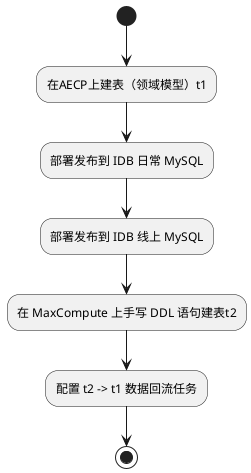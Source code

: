 @startuml
(*)  --> "在AECP上建表（领域模型）t1"
--> "部署发布到 IDB 日常 MySQL"
--> "部署发布到 IDB 线上 MySQL"
--> "在 MaxCompute 上手写 DDL 语句建表t2"
--> "配置 t2 -> t1 数据回流任务"
-->(*)
@enduml
